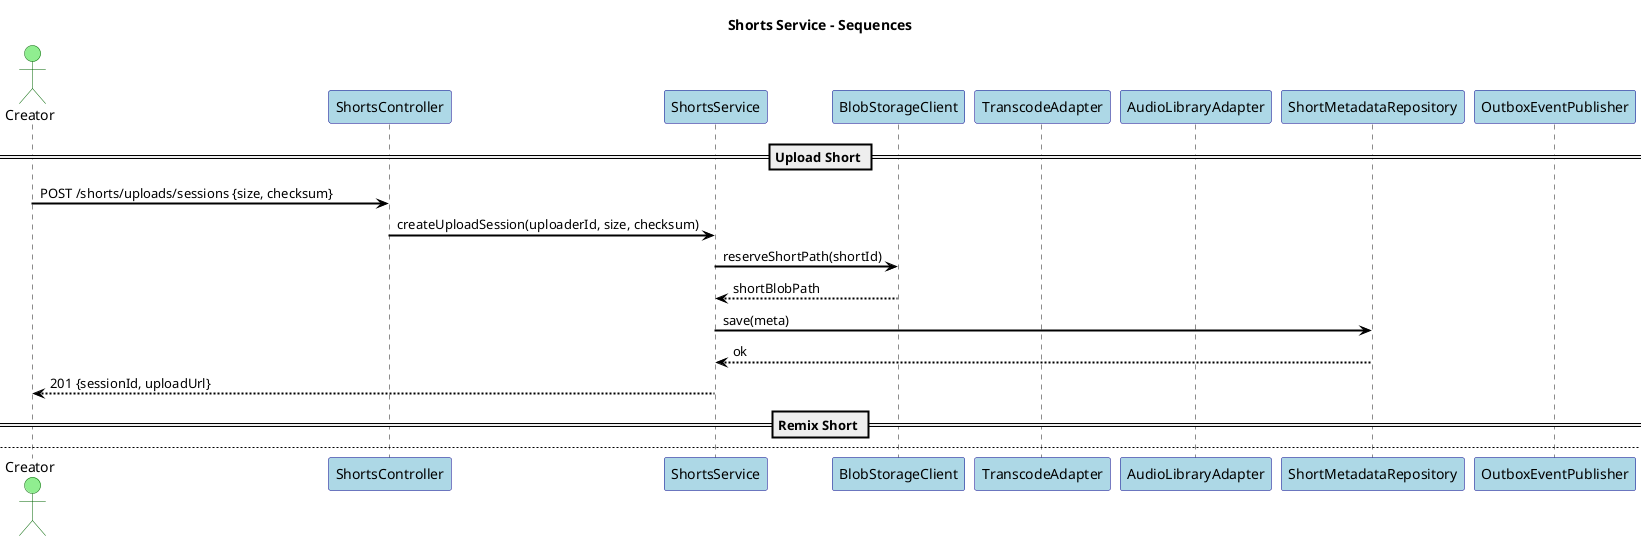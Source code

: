 @startuml
title Shorts Service - Sequences

skinparam shadowing false
skinparam fontName "Helvetica"
skinparam titleFontName "Helvetica"
skinparam legendFontName "Helvetica"
skinparam noteFontName "Helvetica"
skinparam backgroundColor white
skinparam participantBackgroundColor lightblue
skinparam participantBorderColor darkblue
skinparam actorBackgroundColor lightgreen
skinparam actorBorderColor darkgreen
skinparam arrowColor black
skinparam arrowThickness 2
skinparam sequenceArrowThickness 2
skinparam sequenceMessageAlignment left
skinparam sequenceReferenceBackgroundColor lightyellow
skinparam sequenceReferenceBorderColor black


actor Creator
participant "ShortsController" as C
participant "ShortsService" as S
participant "BlobStorageClient" as Blob
participant "TranscodeAdapter" as TX
participant "AudioLibraryAdapter" as Audio
participant "ShortMetadataRepository" as Repo
participant "OutboxEventPublisher" as Outbox

== Upload Short ==
Creator -> C: POST /shorts/uploads/sessions {size, checksum}
C -> S: createUploadSession(uploaderId, size, checksum)
S -> Blob: reserveShortPath(shortId)
Blob --> S: shortBlobPath
S -> Repo: save(meta)
Repo --> S: ok
S --> Creator: 201 {sessionId, uploadUrl}

== Remix Short ==
newpage Remix Short
Creator -> C: POST /shorts/{id}/remix {sourceVideoId, audioTrackId}
C -> S: remix(shortId, sourceVideoId, audioTrackId)
S -> Audio: getTrack(audioTrackId)
Audio --> S: AudioTrack
S -> TX: encodeShort(inputBlob + audioTrack)
TX --> S: Renditions
S -> Repo: updateRenditions(shortId, Renditions)
S -> Outbox: publish(VideoPublished{shortId})
S --> Creator: 200

@enduml
